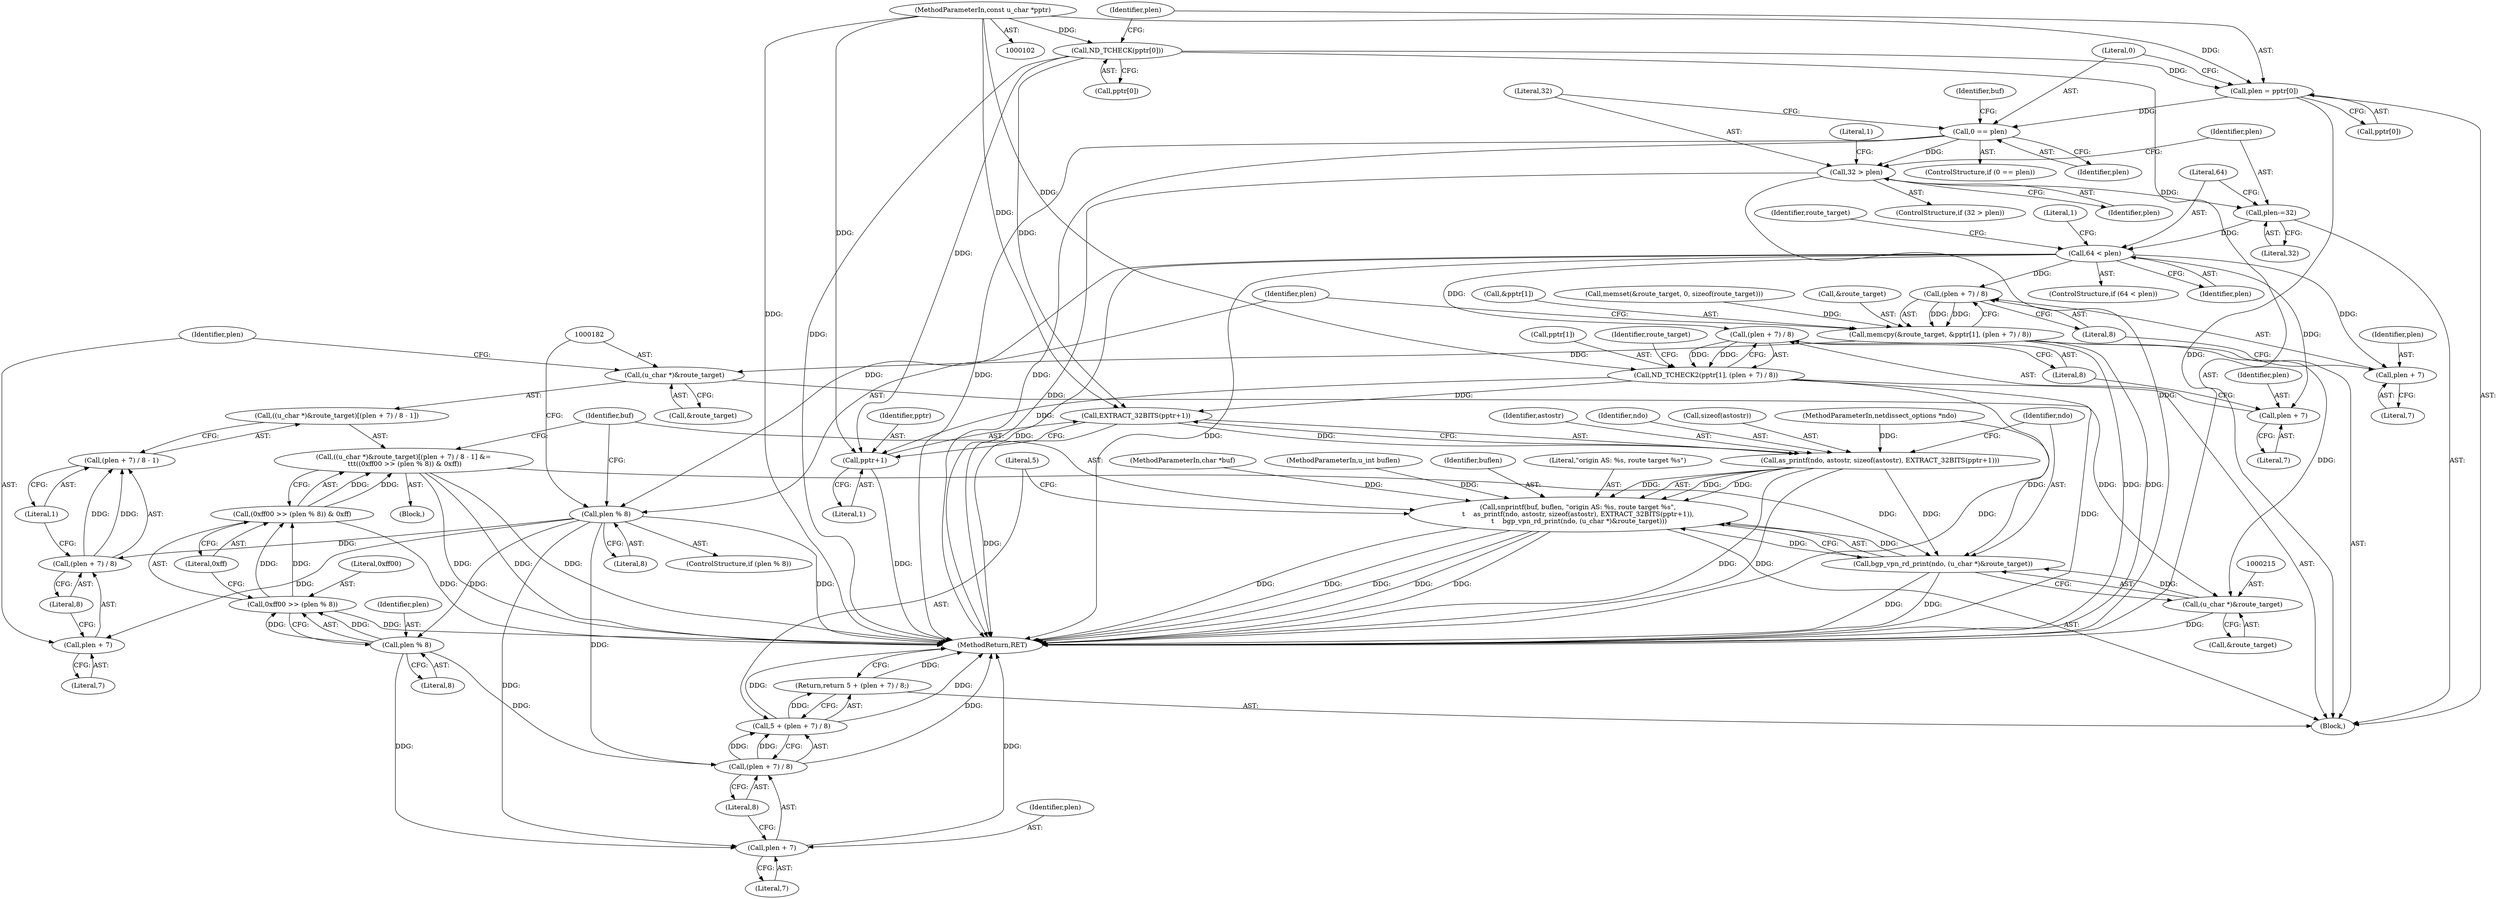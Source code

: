 digraph "1_tcpdump_bd4e697ebd6c8457efa8f28f6831fc929b88a014@pointer" {
"1000110" [label="(Call,ND_TCHECK(pptr[0]))"];
"1000104" [label="(MethodParameterIn,const u_char *pptr)"];
"1000114" [label="(Call,plen = pptr[0])"];
"1000120" [label="(Call,0 == plen)"];
"1000131" [label="(Call,32 > plen)"];
"1000137" [label="(Call,plen-=32)"];
"1000141" [label="(Call,64 < plen)"];
"1000157" [label="(Call,(plen + 7) / 8)"];
"1000153" [label="(Call,ND_TCHECK2(pptr[1], (plen + 7) / 8))"];
"1000208" [label="(Call,EXTRACT_32BITS(pptr+1))"];
"1000203" [label="(Call,as_printf(ndo, astostr, sizeof(astostr), EXTRACT_32BITS(pptr+1)))"];
"1000199" [label="(Call,snprintf(buf, buflen, \"origin AS: %s, route target %s\",\n\t    as_printf(ndo, astostr, sizeof(astostr), EXTRACT_32BITS(pptr+1)),\n \t    bgp_vpn_rd_print(ndo, (u_char *)&route_target)))"];
"1000212" [label="(Call,bgp_vpn_rd_print(ndo, (u_char *)&route_target))"];
"1000209" [label="(Call,pptr+1)"];
"1000158" [label="(Call,plen + 7)"];
"1000169" [label="(Call,(plen + 7) / 8)"];
"1000162" [label="(Call,memcpy(&route_target, &pptr[1], (plen + 7) / 8))"];
"1000181" [label="(Call,(u_char *)&route_target)"];
"1000214" [label="(Call,(u_char *)&route_target)"];
"1000170" [label="(Call,plen + 7)"];
"1000175" [label="(Call,plen % 8)"];
"1000186" [label="(Call,(plen + 7) / 8)"];
"1000185" [label="(Call,(plen + 7) / 8 - 1)"];
"1000187" [label="(Call,plen + 7)"];
"1000195" [label="(Call,plen % 8)"];
"1000193" [label="(Call,0xff00 >> (plen % 8))"];
"1000192" [label="(Call,(0xff00 >> (plen % 8)) & 0xff)"];
"1000179" [label="(Call,((u_char *)&route_target)[(plen + 7) / 8 - 1] &=\n \t\t\t((0xff00 >> (plen % 8)) & 0xff))"];
"1000221" [label="(Call,(plen + 7) / 8)"];
"1000219" [label="(Call,5 + (plen + 7) / 8)"];
"1000218" [label="(Return,return 5 + (plen + 7) / 8;)"];
"1000222" [label="(Call,plen + 7)"];
"1000195" [label="(Call,plen % 8)"];
"1000204" [label="(Identifier,ndo)"];
"1000104" [label="(MethodParameterIn,const u_char *pptr)"];
"1000110" [label="(Call,ND_TCHECK(pptr[0]))"];
"1000225" [label="(Literal,8)"];
"1000172" [label="(Literal,7)"];
"1000178" [label="(Block,)"];
"1000132" [label="(Literal,32)"];
"1000130" [label="(ControlStructure,if (32 > plen))"];
"1000103" [label="(MethodParameterIn,netdissect_options *ndo)"];
"1000105" [label="(MethodParameterIn,char *buf)"];
"1000180" [label="(Call,((u_char *)&route_target)[(plen + 7) / 8 - 1])"];
"1000162" [label="(Call,memcpy(&route_target, &pptr[1], (plen + 7) / 8))"];
"1000196" [label="(Identifier,plen)"];
"1000122" [label="(Identifier,plen)"];
"1000116" [label="(Call,pptr[0])"];
"1000175" [label="(Call,plen % 8)"];
"1000131" [label="(Call,32 > plen)"];
"1000176" [label="(Identifier,plen)"];
"1000137" [label="(Call,plen-=32)"];
"1000194" [label="(Literal,0xff00)"];
"1000198" [label="(Literal,0xff)"];
"1000219" [label="(Call,5 + (plen + 7) / 8)"];
"1000212" [label="(Call,bgp_vpn_rd_print(ndo, (u_char *)&route_target))"];
"1000188" [label="(Identifier,plen)"];
"1000181" [label="(Call,(u_char *)&route_target)"];
"1000154" [label="(Call,pptr[1])"];
"1000224" [label="(Literal,7)"];
"1000165" [label="(Call,&pptr[1])"];
"1000222" [label="(Call,plen + 7)"];
"1000121" [label="(Literal,0)"];
"1000193" [label="(Call,0xff00 >> (plen % 8))"];
"1000216" [label="(Call,&route_target)"];
"1000147" [label="(Call,memset(&route_target, 0, sizeof(route_target)))"];
"1000107" [label="(Block,)"];
"1000106" [label="(MethodParameterIn,u_int buflen)"];
"1000177" [label="(Literal,8)"];
"1000146" [label="(Literal,1)"];
"1000115" [label="(Identifier,plen)"];
"1000220" [label="(Literal,5)"];
"1000161" [label="(Literal,8)"];
"1000111" [label="(Call,pptr[0])"];
"1000133" [label="(Identifier,plen)"];
"1000149" [label="(Identifier,route_target)"];
"1000139" [label="(Literal,32)"];
"1000163" [label="(Call,&route_target)"];
"1000203" [label="(Call,as_printf(ndo, astostr, sizeof(astostr), EXTRACT_32BITS(pptr+1)))"];
"1000125" [label="(Identifier,buf)"];
"1000191" [label="(Literal,1)"];
"1000192" [label="(Call,(0xff00 >> (plen % 8)) & 0xff)"];
"1000206" [label="(Call,sizeof(astostr))"];
"1000153" [label="(Call,ND_TCHECK2(pptr[1], (plen + 7) / 8))"];
"1000230" [label="(MethodReturn,RET)"];
"1000187" [label="(Call,plen + 7)"];
"1000158" [label="(Call,plen + 7)"];
"1000218" [label="(Return,return 5 + (plen + 7) / 8;)"];
"1000221" [label="(Call,(plen + 7) / 8)"];
"1000140" [label="(ControlStructure,if (64 < plen))"];
"1000164" [label="(Identifier,route_target)"];
"1000171" [label="(Identifier,plen)"];
"1000209" [label="(Call,pptr+1)"];
"1000200" [label="(Identifier,buf)"];
"1000214" [label="(Call,(u_char *)&route_target)"];
"1000136" [label="(Literal,1)"];
"1000197" [label="(Literal,8)"];
"1000119" [label="(ControlStructure,if (0 == plen))"];
"1000120" [label="(Call,0 == plen)"];
"1000143" [label="(Identifier,plen)"];
"1000170" [label="(Call,plen + 7)"];
"1000186" [label="(Call,(plen + 7) / 8)"];
"1000190" [label="(Literal,8)"];
"1000160" [label="(Literal,7)"];
"1000138" [label="(Identifier,plen)"];
"1000223" [label="(Identifier,plen)"];
"1000208" [label="(Call,EXTRACT_32BITS(pptr+1))"];
"1000185" [label="(Call,(plen + 7) / 8 - 1)"];
"1000157" [label="(Call,(plen + 7) / 8)"];
"1000211" [label="(Literal,1)"];
"1000179" [label="(Call,((u_char *)&route_target)[(plen + 7) / 8 - 1] &=\n \t\t\t((0xff00 >> (plen % 8)) & 0xff))"];
"1000183" [label="(Call,&route_target)"];
"1000114" [label="(Call,plen = pptr[0])"];
"1000201" [label="(Identifier,buflen)"];
"1000202" [label="(Literal,\"origin AS: %s, route target %s\")"];
"1000169" [label="(Call,(plen + 7) / 8)"];
"1000199" [label="(Call,snprintf(buf, buflen, \"origin AS: %s, route target %s\",\n\t    as_printf(ndo, astostr, sizeof(astostr), EXTRACT_32BITS(pptr+1)),\n \t    bgp_vpn_rd_print(ndo, (u_char *)&route_target)))"];
"1000205" [label="(Identifier,astostr)"];
"1000174" [label="(ControlStructure,if (plen % 8))"];
"1000210" [label="(Identifier,pptr)"];
"1000142" [label="(Literal,64)"];
"1000159" [label="(Identifier,plen)"];
"1000213" [label="(Identifier,ndo)"];
"1000141" [label="(Call,64 < plen)"];
"1000189" [label="(Literal,7)"];
"1000173" [label="(Literal,8)"];
"1000110" -> "1000107"  [label="AST: "];
"1000110" -> "1000111"  [label="CFG: "];
"1000111" -> "1000110"  [label="AST: "];
"1000115" -> "1000110"  [label="CFG: "];
"1000110" -> "1000230"  [label="DDG: "];
"1000104" -> "1000110"  [label="DDG: "];
"1000110" -> "1000114"  [label="DDG: "];
"1000110" -> "1000208"  [label="DDG: "];
"1000110" -> "1000209"  [label="DDG: "];
"1000104" -> "1000102"  [label="AST: "];
"1000104" -> "1000230"  [label="DDG: "];
"1000104" -> "1000114"  [label="DDG: "];
"1000104" -> "1000153"  [label="DDG: "];
"1000104" -> "1000208"  [label="DDG: "];
"1000104" -> "1000209"  [label="DDG: "];
"1000114" -> "1000107"  [label="AST: "];
"1000114" -> "1000116"  [label="CFG: "];
"1000115" -> "1000114"  [label="AST: "];
"1000116" -> "1000114"  [label="AST: "];
"1000121" -> "1000114"  [label="CFG: "];
"1000114" -> "1000230"  [label="DDG: "];
"1000114" -> "1000120"  [label="DDG: "];
"1000120" -> "1000119"  [label="AST: "];
"1000120" -> "1000122"  [label="CFG: "];
"1000121" -> "1000120"  [label="AST: "];
"1000122" -> "1000120"  [label="AST: "];
"1000125" -> "1000120"  [label="CFG: "];
"1000132" -> "1000120"  [label="CFG: "];
"1000120" -> "1000230"  [label="DDG: "];
"1000120" -> "1000230"  [label="DDG: "];
"1000120" -> "1000131"  [label="DDG: "];
"1000131" -> "1000130"  [label="AST: "];
"1000131" -> "1000133"  [label="CFG: "];
"1000132" -> "1000131"  [label="AST: "];
"1000133" -> "1000131"  [label="AST: "];
"1000136" -> "1000131"  [label="CFG: "];
"1000138" -> "1000131"  [label="CFG: "];
"1000131" -> "1000230"  [label="DDG: "];
"1000131" -> "1000230"  [label="DDG: "];
"1000131" -> "1000137"  [label="DDG: "];
"1000137" -> "1000107"  [label="AST: "];
"1000137" -> "1000139"  [label="CFG: "];
"1000138" -> "1000137"  [label="AST: "];
"1000139" -> "1000137"  [label="AST: "];
"1000142" -> "1000137"  [label="CFG: "];
"1000137" -> "1000141"  [label="DDG: "];
"1000141" -> "1000140"  [label="AST: "];
"1000141" -> "1000143"  [label="CFG: "];
"1000142" -> "1000141"  [label="AST: "];
"1000143" -> "1000141"  [label="AST: "];
"1000146" -> "1000141"  [label="CFG: "];
"1000149" -> "1000141"  [label="CFG: "];
"1000141" -> "1000230"  [label="DDG: "];
"1000141" -> "1000230"  [label="DDG: "];
"1000141" -> "1000157"  [label="DDG: "];
"1000141" -> "1000158"  [label="DDG: "];
"1000141" -> "1000169"  [label="DDG: "];
"1000141" -> "1000170"  [label="DDG: "];
"1000141" -> "1000175"  [label="DDG: "];
"1000157" -> "1000153"  [label="AST: "];
"1000157" -> "1000161"  [label="CFG: "];
"1000158" -> "1000157"  [label="AST: "];
"1000161" -> "1000157"  [label="AST: "];
"1000153" -> "1000157"  [label="CFG: "];
"1000157" -> "1000153"  [label="DDG: "];
"1000157" -> "1000153"  [label="DDG: "];
"1000153" -> "1000107"  [label="AST: "];
"1000154" -> "1000153"  [label="AST: "];
"1000164" -> "1000153"  [label="CFG: "];
"1000153" -> "1000230"  [label="DDG: "];
"1000153" -> "1000230"  [label="DDG: "];
"1000153" -> "1000208"  [label="DDG: "];
"1000153" -> "1000209"  [label="DDG: "];
"1000208" -> "1000203"  [label="AST: "];
"1000208" -> "1000209"  [label="CFG: "];
"1000209" -> "1000208"  [label="AST: "];
"1000203" -> "1000208"  [label="CFG: "];
"1000208" -> "1000230"  [label="DDG: "];
"1000208" -> "1000203"  [label="DDG: "];
"1000203" -> "1000199"  [label="AST: "];
"1000204" -> "1000203"  [label="AST: "];
"1000205" -> "1000203"  [label="AST: "];
"1000206" -> "1000203"  [label="AST: "];
"1000213" -> "1000203"  [label="CFG: "];
"1000203" -> "1000230"  [label="DDG: "];
"1000203" -> "1000230"  [label="DDG: "];
"1000203" -> "1000199"  [label="DDG: "];
"1000203" -> "1000199"  [label="DDG: "];
"1000203" -> "1000199"  [label="DDG: "];
"1000103" -> "1000203"  [label="DDG: "];
"1000203" -> "1000212"  [label="DDG: "];
"1000199" -> "1000107"  [label="AST: "];
"1000199" -> "1000212"  [label="CFG: "];
"1000200" -> "1000199"  [label="AST: "];
"1000201" -> "1000199"  [label="AST: "];
"1000202" -> "1000199"  [label="AST: "];
"1000212" -> "1000199"  [label="AST: "];
"1000220" -> "1000199"  [label="CFG: "];
"1000199" -> "1000230"  [label="DDG: "];
"1000199" -> "1000230"  [label="DDG: "];
"1000199" -> "1000230"  [label="DDG: "];
"1000199" -> "1000230"  [label="DDG: "];
"1000199" -> "1000230"  [label="DDG: "];
"1000105" -> "1000199"  [label="DDG: "];
"1000106" -> "1000199"  [label="DDG: "];
"1000212" -> "1000199"  [label="DDG: "];
"1000212" -> "1000199"  [label="DDG: "];
"1000212" -> "1000214"  [label="CFG: "];
"1000213" -> "1000212"  [label="AST: "];
"1000214" -> "1000212"  [label="AST: "];
"1000212" -> "1000230"  [label="DDG: "];
"1000212" -> "1000230"  [label="DDG: "];
"1000103" -> "1000212"  [label="DDG: "];
"1000214" -> "1000212"  [label="DDG: "];
"1000179" -> "1000212"  [label="DDG: "];
"1000209" -> "1000211"  [label="CFG: "];
"1000210" -> "1000209"  [label="AST: "];
"1000211" -> "1000209"  [label="AST: "];
"1000209" -> "1000230"  [label="DDG: "];
"1000158" -> "1000160"  [label="CFG: "];
"1000159" -> "1000158"  [label="AST: "];
"1000160" -> "1000158"  [label="AST: "];
"1000161" -> "1000158"  [label="CFG: "];
"1000169" -> "1000162"  [label="AST: "];
"1000169" -> "1000173"  [label="CFG: "];
"1000170" -> "1000169"  [label="AST: "];
"1000173" -> "1000169"  [label="AST: "];
"1000162" -> "1000169"  [label="CFG: "];
"1000169" -> "1000162"  [label="DDG: "];
"1000169" -> "1000162"  [label="DDG: "];
"1000162" -> "1000107"  [label="AST: "];
"1000163" -> "1000162"  [label="AST: "];
"1000165" -> "1000162"  [label="AST: "];
"1000176" -> "1000162"  [label="CFG: "];
"1000162" -> "1000230"  [label="DDG: "];
"1000162" -> "1000230"  [label="DDG: "];
"1000147" -> "1000162"  [label="DDG: "];
"1000162" -> "1000181"  [label="DDG: "];
"1000162" -> "1000214"  [label="DDG: "];
"1000181" -> "1000180"  [label="AST: "];
"1000181" -> "1000183"  [label="CFG: "];
"1000182" -> "1000181"  [label="AST: "];
"1000183" -> "1000181"  [label="AST: "];
"1000188" -> "1000181"  [label="CFG: "];
"1000181" -> "1000214"  [label="DDG: "];
"1000214" -> "1000216"  [label="CFG: "];
"1000215" -> "1000214"  [label="AST: "];
"1000216" -> "1000214"  [label="AST: "];
"1000214" -> "1000230"  [label="DDG: "];
"1000170" -> "1000172"  [label="CFG: "];
"1000171" -> "1000170"  [label="AST: "];
"1000172" -> "1000170"  [label="AST: "];
"1000173" -> "1000170"  [label="CFG: "];
"1000175" -> "1000174"  [label="AST: "];
"1000175" -> "1000177"  [label="CFG: "];
"1000176" -> "1000175"  [label="AST: "];
"1000177" -> "1000175"  [label="AST: "];
"1000182" -> "1000175"  [label="CFG: "];
"1000200" -> "1000175"  [label="CFG: "];
"1000175" -> "1000230"  [label="DDG: "];
"1000175" -> "1000186"  [label="DDG: "];
"1000175" -> "1000187"  [label="DDG: "];
"1000175" -> "1000195"  [label="DDG: "];
"1000175" -> "1000221"  [label="DDG: "];
"1000175" -> "1000222"  [label="DDG: "];
"1000186" -> "1000185"  [label="AST: "];
"1000186" -> "1000190"  [label="CFG: "];
"1000187" -> "1000186"  [label="AST: "];
"1000190" -> "1000186"  [label="AST: "];
"1000191" -> "1000186"  [label="CFG: "];
"1000186" -> "1000185"  [label="DDG: "];
"1000186" -> "1000185"  [label="DDG: "];
"1000185" -> "1000180"  [label="AST: "];
"1000185" -> "1000191"  [label="CFG: "];
"1000191" -> "1000185"  [label="AST: "];
"1000180" -> "1000185"  [label="CFG: "];
"1000187" -> "1000189"  [label="CFG: "];
"1000188" -> "1000187"  [label="AST: "];
"1000189" -> "1000187"  [label="AST: "];
"1000190" -> "1000187"  [label="CFG: "];
"1000195" -> "1000193"  [label="AST: "];
"1000195" -> "1000197"  [label="CFG: "];
"1000196" -> "1000195"  [label="AST: "];
"1000197" -> "1000195"  [label="AST: "];
"1000193" -> "1000195"  [label="CFG: "];
"1000195" -> "1000193"  [label="DDG: "];
"1000195" -> "1000193"  [label="DDG: "];
"1000195" -> "1000221"  [label="DDG: "];
"1000195" -> "1000222"  [label="DDG: "];
"1000193" -> "1000192"  [label="AST: "];
"1000194" -> "1000193"  [label="AST: "];
"1000198" -> "1000193"  [label="CFG: "];
"1000193" -> "1000230"  [label="DDG: "];
"1000193" -> "1000192"  [label="DDG: "];
"1000193" -> "1000192"  [label="DDG: "];
"1000192" -> "1000179"  [label="AST: "];
"1000192" -> "1000198"  [label="CFG: "];
"1000198" -> "1000192"  [label="AST: "];
"1000179" -> "1000192"  [label="CFG: "];
"1000192" -> "1000230"  [label="DDG: "];
"1000192" -> "1000179"  [label="DDG: "];
"1000192" -> "1000179"  [label="DDG: "];
"1000179" -> "1000178"  [label="AST: "];
"1000180" -> "1000179"  [label="AST: "];
"1000200" -> "1000179"  [label="CFG: "];
"1000179" -> "1000230"  [label="DDG: "];
"1000179" -> "1000230"  [label="DDG: "];
"1000179" -> "1000230"  [label="DDG: "];
"1000221" -> "1000219"  [label="AST: "];
"1000221" -> "1000225"  [label="CFG: "];
"1000222" -> "1000221"  [label="AST: "];
"1000225" -> "1000221"  [label="AST: "];
"1000219" -> "1000221"  [label="CFG: "];
"1000221" -> "1000230"  [label="DDG: "];
"1000221" -> "1000219"  [label="DDG: "];
"1000221" -> "1000219"  [label="DDG: "];
"1000219" -> "1000218"  [label="AST: "];
"1000220" -> "1000219"  [label="AST: "];
"1000218" -> "1000219"  [label="CFG: "];
"1000219" -> "1000230"  [label="DDG: "];
"1000219" -> "1000230"  [label="DDG: "];
"1000219" -> "1000218"  [label="DDG: "];
"1000218" -> "1000107"  [label="AST: "];
"1000230" -> "1000218"  [label="CFG: "];
"1000218" -> "1000230"  [label="DDG: "];
"1000222" -> "1000224"  [label="CFG: "];
"1000223" -> "1000222"  [label="AST: "];
"1000224" -> "1000222"  [label="AST: "];
"1000225" -> "1000222"  [label="CFG: "];
"1000222" -> "1000230"  [label="DDG: "];
}
